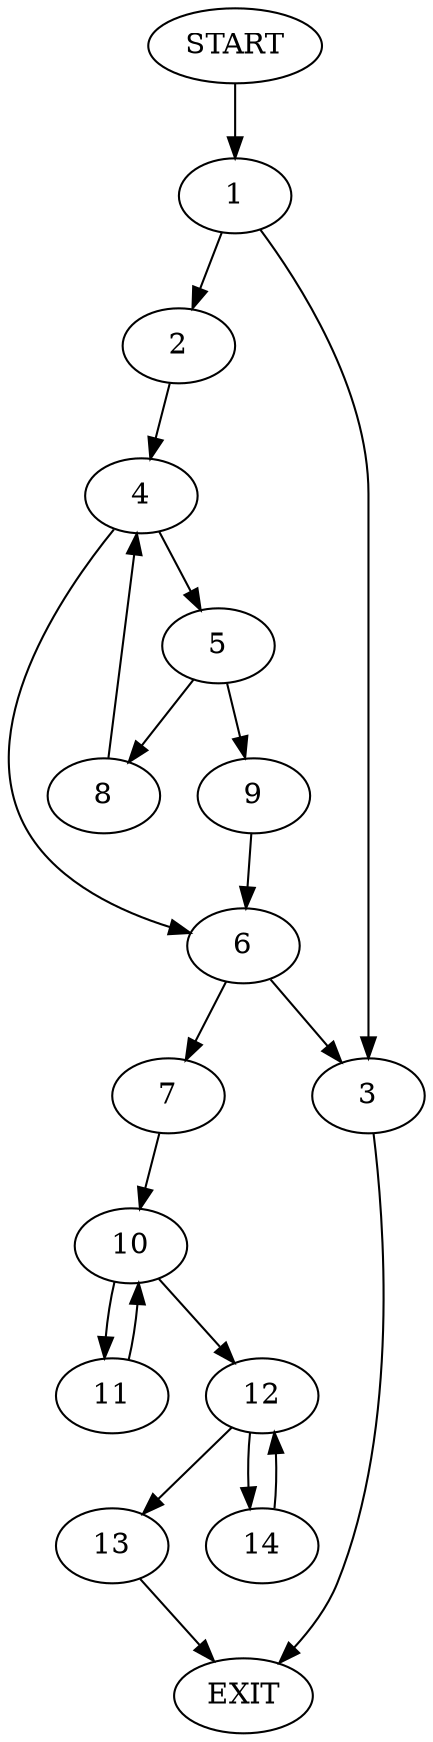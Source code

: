 digraph {
0 [label="START"]
15 [label="EXIT"]
0 -> 1
1 -> 2
1 -> 3
2 -> 4
3 -> 15
4 -> 5
4 -> 6
6 -> 7
6 -> 3
5 -> 8
5 -> 9
8 -> 4
9 -> 6
7 -> 10
10 -> 11
10 -> 12
11 -> 10
12 -> 13
12 -> 14
14 -> 12
13 -> 15
}
